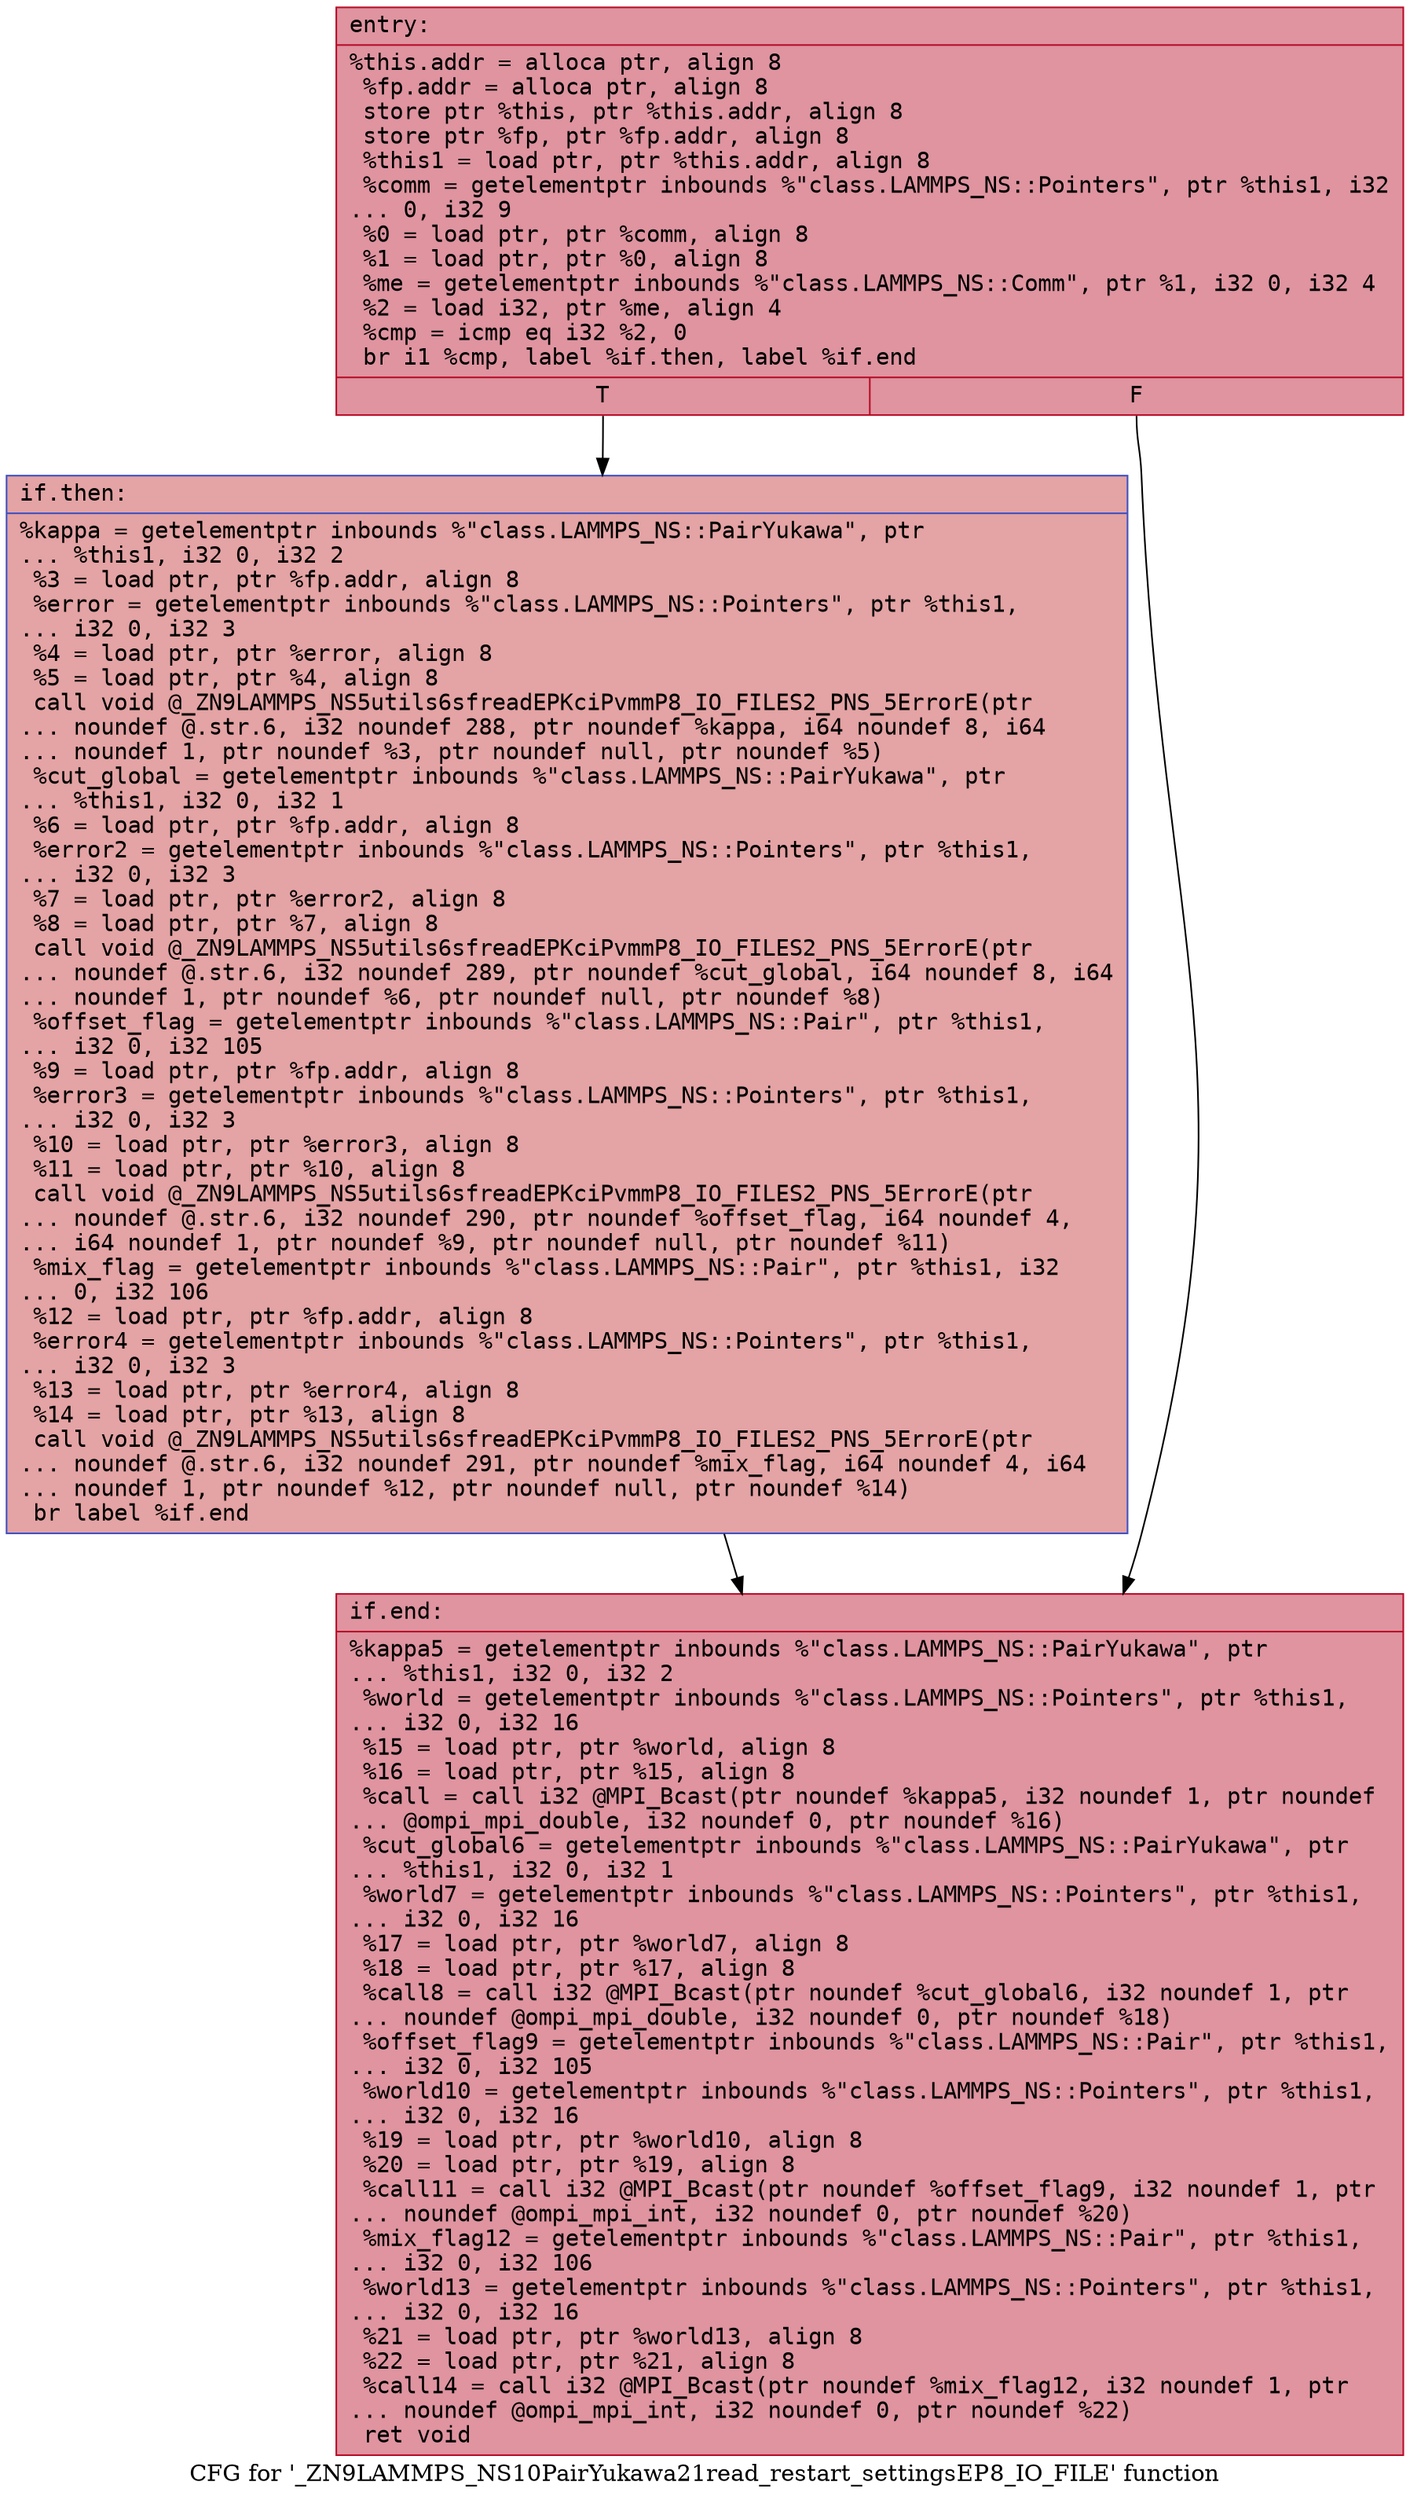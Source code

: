 digraph "CFG for '_ZN9LAMMPS_NS10PairYukawa21read_restart_settingsEP8_IO_FILE' function" {
	label="CFG for '_ZN9LAMMPS_NS10PairYukawa21read_restart_settingsEP8_IO_FILE' function";

	Node0x562561d60d10 [shape=record,color="#b70d28ff", style=filled, fillcolor="#b70d2870" fontname="Courier",label="{entry:\l|  %this.addr = alloca ptr, align 8\l  %fp.addr = alloca ptr, align 8\l  store ptr %this, ptr %this.addr, align 8\l  store ptr %fp, ptr %fp.addr, align 8\l  %this1 = load ptr, ptr %this.addr, align 8\l  %comm = getelementptr inbounds %\"class.LAMMPS_NS::Pointers\", ptr %this1, i32\l... 0, i32 9\l  %0 = load ptr, ptr %comm, align 8\l  %1 = load ptr, ptr %0, align 8\l  %me = getelementptr inbounds %\"class.LAMMPS_NS::Comm\", ptr %1, i32 0, i32 4\l  %2 = load i32, ptr %me, align 4\l  %cmp = icmp eq i32 %2, 0\l  br i1 %cmp, label %if.then, label %if.end\l|{<s0>T|<s1>F}}"];
	Node0x562561d60d10:s0 -> Node0x562561dc8b60[tooltip="entry -> if.then\nProbability 37.50%" ];
	Node0x562561d60d10:s1 -> Node0x562561dc8bd0[tooltip="entry -> if.end\nProbability 62.50%" ];
	Node0x562561dc8b60 [shape=record,color="#3d50c3ff", style=filled, fillcolor="#c32e3170" fontname="Courier",label="{if.then:\l|  %kappa = getelementptr inbounds %\"class.LAMMPS_NS::PairYukawa\", ptr\l... %this1, i32 0, i32 2\l  %3 = load ptr, ptr %fp.addr, align 8\l  %error = getelementptr inbounds %\"class.LAMMPS_NS::Pointers\", ptr %this1,\l... i32 0, i32 3\l  %4 = load ptr, ptr %error, align 8\l  %5 = load ptr, ptr %4, align 8\l  call void @_ZN9LAMMPS_NS5utils6sfreadEPKciPvmmP8_IO_FILES2_PNS_5ErrorE(ptr\l... noundef @.str.6, i32 noundef 288, ptr noundef %kappa, i64 noundef 8, i64\l... noundef 1, ptr noundef %3, ptr noundef null, ptr noundef %5)\l  %cut_global = getelementptr inbounds %\"class.LAMMPS_NS::PairYukawa\", ptr\l... %this1, i32 0, i32 1\l  %6 = load ptr, ptr %fp.addr, align 8\l  %error2 = getelementptr inbounds %\"class.LAMMPS_NS::Pointers\", ptr %this1,\l... i32 0, i32 3\l  %7 = load ptr, ptr %error2, align 8\l  %8 = load ptr, ptr %7, align 8\l  call void @_ZN9LAMMPS_NS5utils6sfreadEPKciPvmmP8_IO_FILES2_PNS_5ErrorE(ptr\l... noundef @.str.6, i32 noundef 289, ptr noundef %cut_global, i64 noundef 8, i64\l... noundef 1, ptr noundef %6, ptr noundef null, ptr noundef %8)\l  %offset_flag = getelementptr inbounds %\"class.LAMMPS_NS::Pair\", ptr %this1,\l... i32 0, i32 105\l  %9 = load ptr, ptr %fp.addr, align 8\l  %error3 = getelementptr inbounds %\"class.LAMMPS_NS::Pointers\", ptr %this1,\l... i32 0, i32 3\l  %10 = load ptr, ptr %error3, align 8\l  %11 = load ptr, ptr %10, align 8\l  call void @_ZN9LAMMPS_NS5utils6sfreadEPKciPvmmP8_IO_FILES2_PNS_5ErrorE(ptr\l... noundef @.str.6, i32 noundef 290, ptr noundef %offset_flag, i64 noundef 4,\l... i64 noundef 1, ptr noundef %9, ptr noundef null, ptr noundef %11)\l  %mix_flag = getelementptr inbounds %\"class.LAMMPS_NS::Pair\", ptr %this1, i32\l... 0, i32 106\l  %12 = load ptr, ptr %fp.addr, align 8\l  %error4 = getelementptr inbounds %\"class.LAMMPS_NS::Pointers\", ptr %this1,\l... i32 0, i32 3\l  %13 = load ptr, ptr %error4, align 8\l  %14 = load ptr, ptr %13, align 8\l  call void @_ZN9LAMMPS_NS5utils6sfreadEPKciPvmmP8_IO_FILES2_PNS_5ErrorE(ptr\l... noundef @.str.6, i32 noundef 291, ptr noundef %mix_flag, i64 noundef 4, i64\l... noundef 1, ptr noundef %12, ptr noundef null, ptr noundef %14)\l  br label %if.end\l}"];
	Node0x562561dc8b60 -> Node0x562561dc8bd0[tooltip="if.then -> if.end\nProbability 100.00%" ];
	Node0x562561dc8bd0 [shape=record,color="#b70d28ff", style=filled, fillcolor="#b70d2870" fontname="Courier",label="{if.end:\l|  %kappa5 = getelementptr inbounds %\"class.LAMMPS_NS::PairYukawa\", ptr\l... %this1, i32 0, i32 2\l  %world = getelementptr inbounds %\"class.LAMMPS_NS::Pointers\", ptr %this1,\l... i32 0, i32 16\l  %15 = load ptr, ptr %world, align 8\l  %16 = load ptr, ptr %15, align 8\l  %call = call i32 @MPI_Bcast(ptr noundef %kappa5, i32 noundef 1, ptr noundef\l... @ompi_mpi_double, i32 noundef 0, ptr noundef %16)\l  %cut_global6 = getelementptr inbounds %\"class.LAMMPS_NS::PairYukawa\", ptr\l... %this1, i32 0, i32 1\l  %world7 = getelementptr inbounds %\"class.LAMMPS_NS::Pointers\", ptr %this1,\l... i32 0, i32 16\l  %17 = load ptr, ptr %world7, align 8\l  %18 = load ptr, ptr %17, align 8\l  %call8 = call i32 @MPI_Bcast(ptr noundef %cut_global6, i32 noundef 1, ptr\l... noundef @ompi_mpi_double, i32 noundef 0, ptr noundef %18)\l  %offset_flag9 = getelementptr inbounds %\"class.LAMMPS_NS::Pair\", ptr %this1,\l... i32 0, i32 105\l  %world10 = getelementptr inbounds %\"class.LAMMPS_NS::Pointers\", ptr %this1,\l... i32 0, i32 16\l  %19 = load ptr, ptr %world10, align 8\l  %20 = load ptr, ptr %19, align 8\l  %call11 = call i32 @MPI_Bcast(ptr noundef %offset_flag9, i32 noundef 1, ptr\l... noundef @ompi_mpi_int, i32 noundef 0, ptr noundef %20)\l  %mix_flag12 = getelementptr inbounds %\"class.LAMMPS_NS::Pair\", ptr %this1,\l... i32 0, i32 106\l  %world13 = getelementptr inbounds %\"class.LAMMPS_NS::Pointers\", ptr %this1,\l... i32 0, i32 16\l  %21 = load ptr, ptr %world13, align 8\l  %22 = load ptr, ptr %21, align 8\l  %call14 = call i32 @MPI_Bcast(ptr noundef %mix_flag12, i32 noundef 1, ptr\l... noundef @ompi_mpi_int, i32 noundef 0, ptr noundef %22)\l  ret void\l}"];
}
